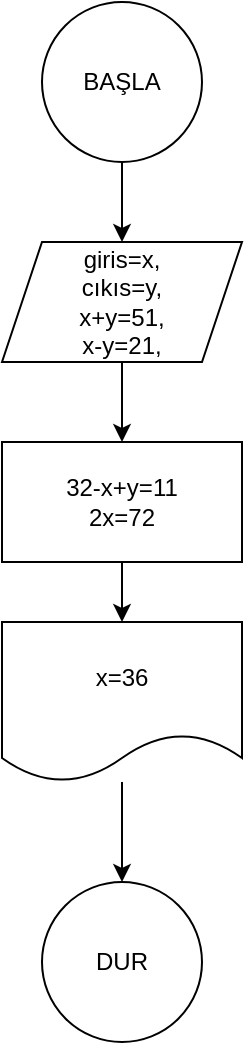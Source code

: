 <mxfile version="15.0.3" type="device"><diagram id="wPOGtD-4x6a4jmekeSKu" name="Page-1"><mxGraphModel dx="1248" dy="677" grid="1" gridSize="10" guides="1" tooltips="1" connect="1" arrows="1" fold="1" page="1" pageScale="1" pageWidth="827" pageHeight="1169" math="0" shadow="0"><root><mxCell id="0"/><mxCell id="1" parent="0"/><mxCell id="xi-8DtGi-nA3Oup-p1XC-1" value="DUR" style="ellipse;whiteSpace=wrap;html=1;aspect=fixed;" vertex="1" parent="1"><mxGeometry x="350" y="500" width="80" height="80" as="geometry"/></mxCell><mxCell id="xi-8DtGi-nA3Oup-p1XC-4" value="" style="edgeStyle=orthogonalEdgeStyle;rounded=0;orthogonalLoop=1;jettySize=auto;html=1;" edge="1" parent="1" source="xi-8DtGi-nA3Oup-p1XC-2" target="xi-8DtGi-nA3Oup-p1XC-3"><mxGeometry relative="1" as="geometry"/></mxCell><mxCell id="xi-8DtGi-nA3Oup-p1XC-2" value="BAŞLA" style="ellipse;whiteSpace=wrap;html=1;aspect=fixed;" vertex="1" parent="1"><mxGeometry x="350" y="60" width="80" height="80" as="geometry"/></mxCell><mxCell id="xi-8DtGi-nA3Oup-p1XC-6" value="" style="edgeStyle=orthogonalEdgeStyle;rounded=0;orthogonalLoop=1;jettySize=auto;html=1;" edge="1" parent="1" source="xi-8DtGi-nA3Oup-p1XC-3"><mxGeometry relative="1" as="geometry"><mxPoint x="390" y="280" as="targetPoint"/></mxGeometry></mxCell><mxCell id="xi-8DtGi-nA3Oup-p1XC-3" value="giris=x,&lt;br&gt;cıkıs=y,&lt;br&gt;x+y=51,&lt;br&gt;x-y=21," style="shape=parallelogram;perimeter=parallelogramPerimeter;whiteSpace=wrap;html=1;fixedSize=1;" vertex="1" parent="1"><mxGeometry x="330" y="180" width="120" height="60" as="geometry"/></mxCell><mxCell id="xi-8DtGi-nA3Oup-p1XC-9" value="" style="edgeStyle=orthogonalEdgeStyle;rounded=0;orthogonalLoop=1;jettySize=auto;html=1;" edge="1" parent="1" source="xi-8DtGi-nA3Oup-p1XC-7" target="xi-8DtGi-nA3Oup-p1XC-8"><mxGeometry relative="1" as="geometry"/></mxCell><mxCell id="xi-8DtGi-nA3Oup-p1XC-7" value="32-x+y=11&lt;br&gt;2x=72" style="rounded=0;whiteSpace=wrap;html=1;" vertex="1" parent="1"><mxGeometry x="330" y="280" width="120" height="60" as="geometry"/></mxCell><mxCell id="xi-8DtGi-nA3Oup-p1XC-10" value="" style="edgeStyle=orthogonalEdgeStyle;rounded=0;orthogonalLoop=1;jettySize=auto;html=1;" edge="1" parent="1" source="xi-8DtGi-nA3Oup-p1XC-8" target="xi-8DtGi-nA3Oup-p1XC-1"><mxGeometry relative="1" as="geometry"/></mxCell><mxCell id="xi-8DtGi-nA3Oup-p1XC-8" value="x=36" style="shape=document;whiteSpace=wrap;html=1;boundedLbl=1;rounded=0;" vertex="1" parent="1"><mxGeometry x="330" y="370" width="120" height="80" as="geometry"/></mxCell></root></mxGraphModel></diagram></mxfile>